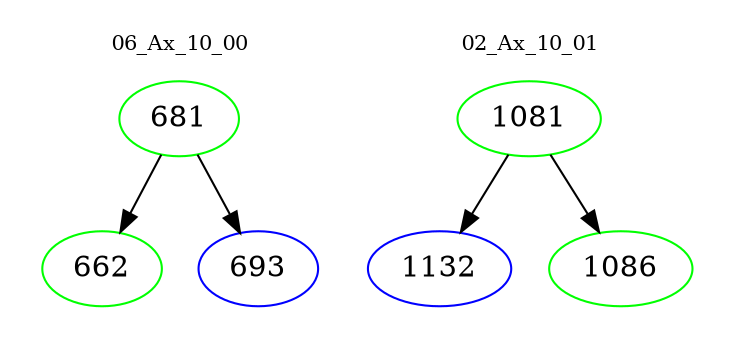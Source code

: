 digraph{
subgraph cluster_0 {
color = white
label = "06_Ax_10_00";
fontsize=10;
T0_681 [label="681", color="green"]
T0_681 -> T0_662 [color="black"]
T0_662 [label="662", color="green"]
T0_681 -> T0_693 [color="black"]
T0_693 [label="693", color="blue"]
}
subgraph cluster_1 {
color = white
label = "02_Ax_10_01";
fontsize=10;
T1_1081 [label="1081", color="green"]
T1_1081 -> T1_1132 [color="black"]
T1_1132 [label="1132", color="blue"]
T1_1081 -> T1_1086 [color="black"]
T1_1086 [label="1086", color="green"]
}
}
